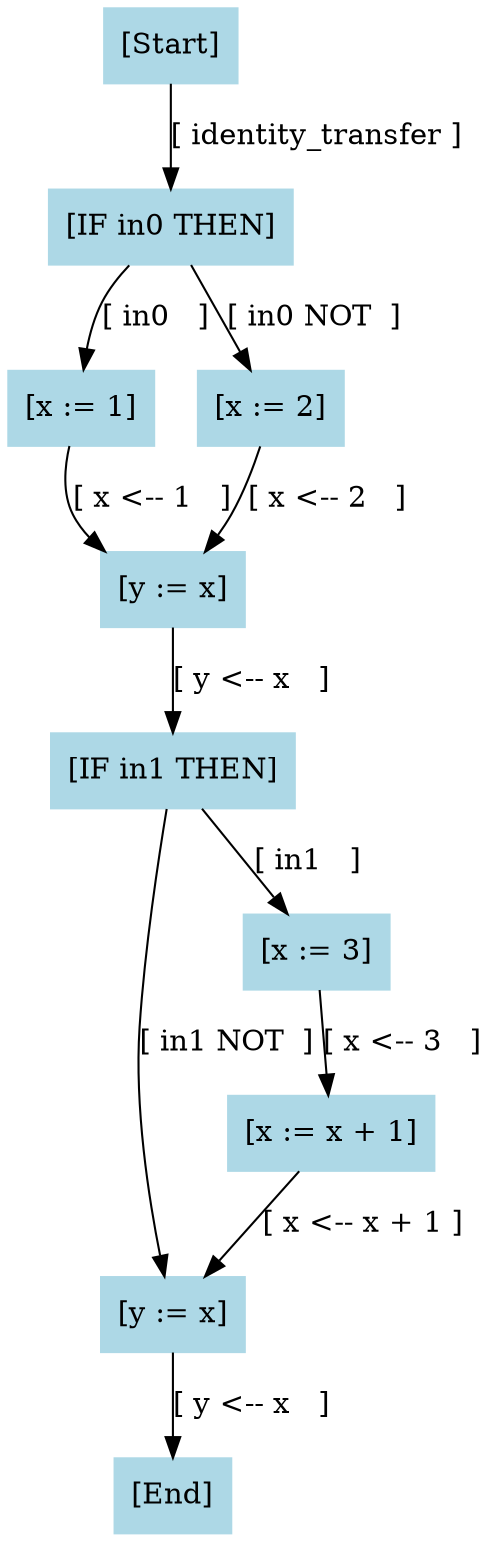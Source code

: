 digraph "CFG" {
"n0" [label="[Start]", color=lightblue,style=filled,shape=box]
"n1" [label="[IF in0 THEN]", color=lightblue,style=filled,shape=box]
"n2" [label="[y := x]", color=lightblue,style=filled,shape=box]
"n3" [label="[IF in1 THEN]", color=lightblue,style=filled,shape=box]
"n4" [label="[y := x]", color=lightblue,style=filled,shape=box]
"n5" [label="[End]", color=lightblue,style=filled,shape=box]
"n6" [label="[x := 1]", color=lightblue,style=filled,shape=box]
"n7" [label="[x := 2]", color=lightblue,style=filled,shape=box]
"n8" [label="[x := 3]", color=lightblue,style=filled,shape=box]
"n9" [label="[x := x + 1]", color=lightblue,style=filled,shape=box]
"n0" -> "n1" [label="[ identity_transfer ]",color=black]
"n2" -> "n3" [label="[ y <-- x   ]",color=black]
"n4" -> "n5" [label="[ y <-- x   ]",color=black]
"n1" -> "n6" [label="[ in0   ]",color=black]
"n6" -> "n2" [label="[ x <-- 1   ]",color=black]
"n1" -> "n7" [label="[ in0 NOT  ]",color=black]
"n7" -> "n2" [label="[ x <-- 2   ]",color=black]
"n3" -> "n8" [label="[ in1   ]",color=black]
"n8" -> "n9" [label="[ x <-- 3   ]",color=black]
"n9" -> "n4" [label="[ x <-- x + 1 ]",color=black]
"n3" -> "n4" [label="[ in1 NOT  ]",color=black]
}
